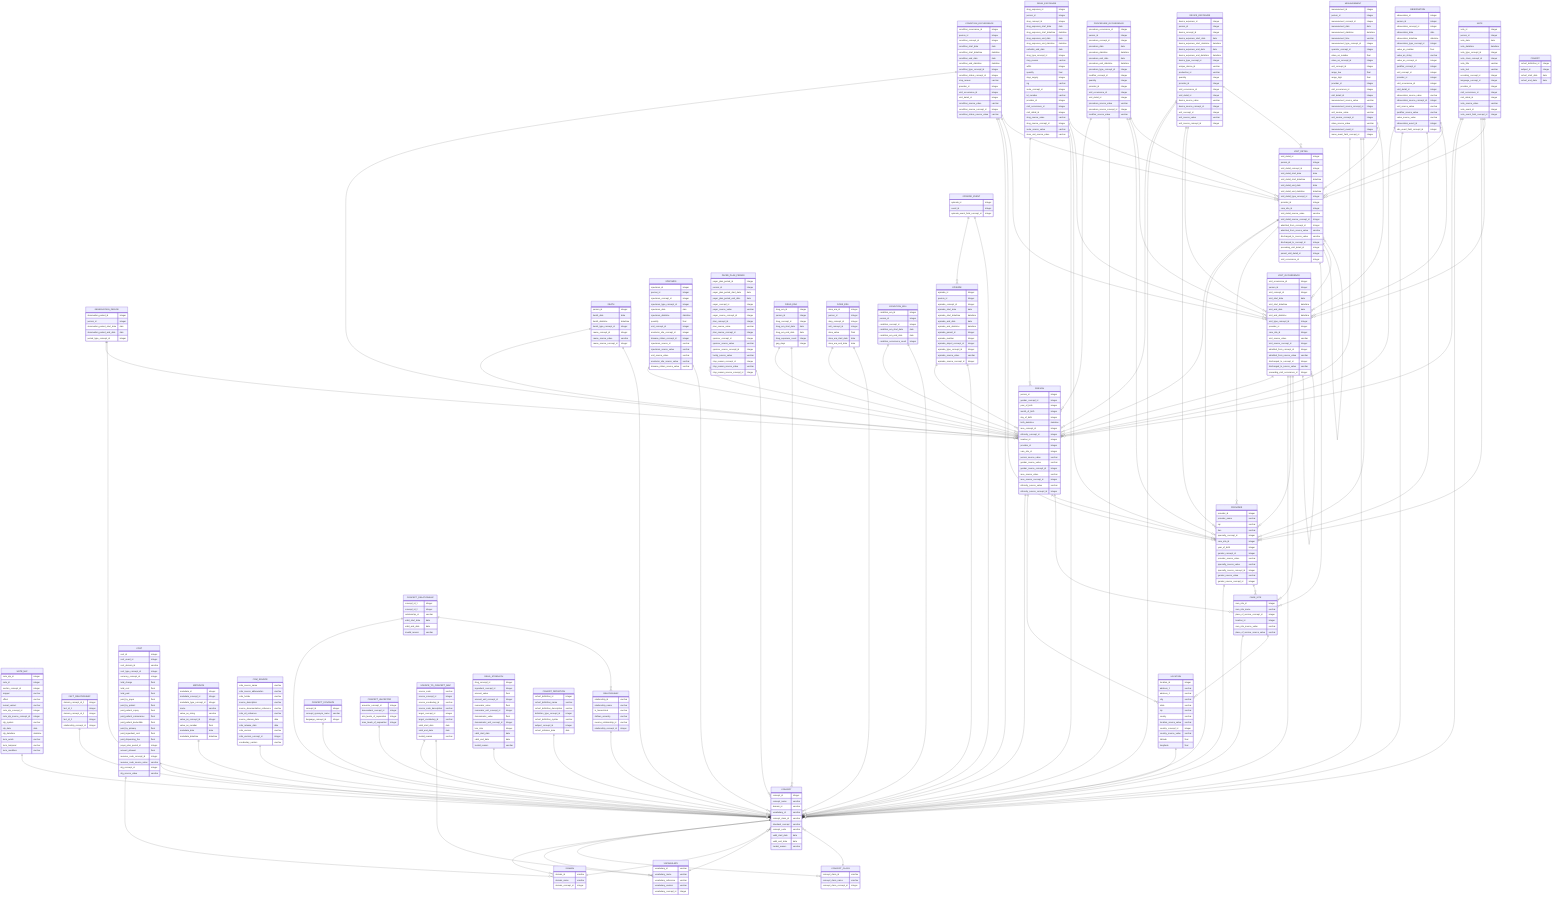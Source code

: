 erDiagram
  PERSON {
    person_id integer
    gender_concept_id integer
    year_of_birth integer
    month_of_birth integer
    day_of_birth integer
    birth_datetime datetime
    race_concept_id integer
    ethnicity_concept_id integer
    location_id integer
    provider_id integer
    care_site_id integer
    person_source_value varchar
    gender_source_value varchar
    gender_source_concept_id integer
    race_source_value varchar
    race_source_concept_id integer
    ethnicity_source_value varchar
    ethnicity_source_concept_id integer
  }
  OBSERVATION_PERIOD {
    observation_period_id integer
    person_id integer
    observation_period_start_date date
    observation_period_end_date date
    period_type_concept_id integer
  }
  VISIT_OCCURRENCE {
    visit_occurrence_id integer
    person_id integer
    visit_concept_id integer
    visit_start_date date
    visit_start_datetime datetime
    visit_end_date date
    visit_end_datetime datetime
    visit_type_concept_id Integer
    provider_id integer
    care_site_id integer
    visit_source_value varchar
    visit_source_concept_id integer
    admitted_from_concept_id integer
    admitted_from_source_value varchar
    discharged_to_concept_id integer
    discharged_to_source_value varchar
    preceding_visit_occurrence_id integer
  }
  VISIT_DETAIL {
    visit_detail_id integer
    person_id integer
    visit_detail_concept_id integer
    visit_detail_start_date date
    visit_detail_start_datetime datetime
    visit_detail_end_date date
    visit_detail_end_datetime datetime
    visit_detail_type_concept_id integer
    provider_id integer
    care_site_id integer
    visit_detail_source_value varchar
    visit_detail_source_concept_id Integer
    admitted_from_concept_id Integer
    admitted_from_source_value varchar
    discharged_to_source_value varchar
    discharged_to_concept_id integer
    preceding_visit_detail_id integer
    parent_visit_detail_id integer
    visit_occurrence_id integer
  }
  CONDITION_OCCURRENCE {
    condition_occurrence_id integer
    person_id integer
    condition_concept_id integer
    condition_start_date date
    condition_start_datetime datetime
    condition_end_date date
    condition_end_datetime datetime
    condition_type_concept_id integer
    condition_status_concept_id integer
    stop_reason varchar
    provider_id integer
    visit_occurrence_id integer
    visit_detail_id integer
    condition_source_value varchar
    condition_source_concept_id integer
    condition_status_source_value varchar
  }
  DRUG_EXPOSURE {
    drug_exposure_id integer
    person_id integer
    drug_concept_id integer
    drug_exposure_start_date date
    drug_exposure_start_datetime datetime
    drug_exposure_end_date date
    drug_exposure_end_datetime datetime
    verbatim_end_date date
    drug_type_concept_id integer
    stop_reason varchar
    refills integer
    quantity float
    days_supply integer
    sig varchar
    route_concept_id integer
    lot_number varchar
    provider_id integer
    visit_occurrence_id integer
    visit_detail_id integer
    drug_source_value varchar
    drug_source_concept_id integer
    route_source_value varchar
    dose_unit_source_value varchar
  }
  PROCEDURE_OCCURRENCE {
    procedure_occurrence_id integer
    person_id integer
    procedure_concept_id integer
    procedure_date date
    procedure_datetime datetime
    procedure_end_date date
    procedure_end_datetime datetime
    procedure_type_concept_id integer
    modifier_concept_id integer
    quantity integer
    provider_id integer
    visit_occurrence_id integer
    visit_detail_id integer
    procedure_source_value varchar
    procedure_source_concept_id integer
    modifier_source_value varchar
  }
  DEVICE_EXPOSURE {
    device_exposure_id integer
    person_id integer
    device_concept_id integer
    device_exposure_start_date date
    device_exposure_start_datetime datetime
    device_exposure_end_date date
    device_exposure_end_datetime datetime
    device_type_concept_id integer
    unique_device_id varchar
    production_id varchar
    quantity integer
    provider_id integer
    visit_occurrence_id integer
    visit_detail_id integer
    device_source_value varchar
    device_source_concept_id integer
    unit_concept_id integer
    unit_source_value varchar
    unit_source_concept_id integer
  }
  MEASUREMENT {
    measurement_id integer
    person_id integer
    measurement_concept_id integer
    measurement_date date
    measurement_datetime datetime
    measurement_time varchar
    measurement_type_concept_id integer
    operator_concept_id integer
    value_as_number float
    value_as_concept_id integer
    unit_concept_id integer
    range_low float
    range_high float
    provider_id integer
    visit_occurrence_id integer
    visit_detail_id integer
    measurement_source_value varchar
    measurement_source_concept_id integer
    unit_source_value varchar
    unit_source_concept_id integer
    value_source_value varchar
    measurement_event_id integer
    meas_event_field_concept_id integer
  }
  OBSERVATION {
    observation_id integer
    person_id integer
    observation_concept_id integer
    observation_date date
    observation_datetime datetime
    observation_type_concept_id integer
    value_as_number float
    value_as_string varchar
    value_as_concept_id Integer
    qualifier_concept_id integer
    unit_concept_id integer
    provider_id integer
    visit_occurrence_id integer
    visit_detail_id integer
    observation_source_value varchar
    observation_source_concept_id integer
    unit_source_value varchar
    qualifier_source_value varchar
    value_source_value varchar
    observation_event_id integer
    obs_event_field_concept_id integer
  }
  DEATH {
    person_id integer
    death_date date
    death_datetime datetime
    death_type_concept_id integer
    cause_concept_id integer
    cause_source_value varchar
    cause_source_concept_id integer
  }
  NOTE {
    note_id integer
    person_id integer
    note_date date
    note_datetime datetime
    note_type_concept_id integer
    note_class_concept_id integer
    note_title varchar
    note_text varchar
    encoding_concept_id integer
    language_concept_id integer
    provider_id integer
    visit_occurrence_id integer
    visit_detail_id integer
    note_source_value varchar
    note_event_id integer
    note_event_field_concept_id integer
  }
  NOTE_NLP {
    note_nlp_id integer
    note_id integer
    section_concept_id integer
    snippet varchar
    offset varchar
    lexical_variant varchar
    note_nlp_concept_id integer
    note_nlp_source_concept_id integer
    nlp_system varchar
    nlp_date date
    nlp_datetime datetime
    term_exists varchar
    term_temporal varchar
    term_modifiers varchar
  }
  SPECIMEN {
    specimen_id integer
    person_id integer
    specimen_concept_id integer
    specimen_type_concept_id integer
    specimen_date date
    specimen_datetime datetime
    quantity float
    unit_concept_id integer
    anatomic_site_concept_id integer
    disease_status_concept_id integer
    specimen_source_id varchar
    specimen_source_value varchar
    unit_source_value varchar
    anatomic_site_source_value varchar
    disease_status_source_value varchar
  }
  FACT_RELATIONSHIP {
    domain_concept_id_1 integer
    fact_id_1 integer
    domain_concept_id_2 integer
    fact_id_2 integer
    relationship_concept_id integer
  }
  LOCATION {
    location_id integer
    address_1 varchar
    address_2 varchar
    city varchar
    state varchar
    zip varchar
    county varchar
    location_source_value varchar
    country_concept_id integer
    country_source_value varchar
    latitude float
    longitude float
  }
  CARE_SITE {
    care_site_id integer
    care_site_name varchar
    place_of_service_concept_id integer
    location_id integer
    care_site_source_value varchar
    place_of_service_source_value varchar
  }
  PROVIDER {
    provider_id integer
    provider_name varchar
    npi varchar
    dea varchar
    specialty_concept_id integer
    care_site_id integer
    year_of_birth integer
    gender_concept_id integer
    provider_source_value varchar
    specialty_source_value varchar
    specialty_source_concept_id integer
    gender_source_value varchar
    gender_source_concept_id integer
  }
  PAYER_PLAN_PERIOD {
    payer_plan_period_id integer
    person_id integer
    payer_plan_period_start_date date
    payer_plan_period_end_date date
    payer_concept_id integer
    payer_source_value varchar
    payer_source_concept_id integer
    plan_concept_id integer
    plan_source_value varchar
    plan_source_concept_id integer
    sponsor_concept_id integer
    sponsor_source_value varchar
    sponsor_source_concept_id integer
    family_source_value varchar
    stop_reason_concept_id integer
    stop_reason_source_value varchar
    stop_reason_source_concept_id integer
  }
  COST {
    cost_id integer
    cost_event_id integer
    cost_domain_id varchar
    cost_type_concept_id integer
    currency_concept_id integer
    total_charge float
    total_cost float
    total_paid float
    paid_by_payer float
    paid_by_patient float
    paid_patient_copay float
    paid_patient_coinsurance float
    paid_patient_deductible float
    paid_by_primary float
    paid_ingredient_cost float
    paid_dispensing_fee float
    payer_plan_period_id integer
    amount_allowed float
    revenue_code_concept_id integer
    revenue_code_source_value varchar
    drg_concept_id integer
    drg_source_value varchar
  }
  DRUG_ERA {
    drug_era_id integer
    person_id integer
    drug_concept_id integer
    drug_era_start_date date
    drug_era_end_date date
    drug_exposure_count integer
    gap_days integer
  }
  DOSE_ERA {
    dose_era_id integer
    person_id integer
    drug_concept_id integer
    unit_concept_id integer
    dose_value float
    dose_era_start_date date
    dose_era_end_date date
  }
  CONDITION_ERA {
    condition_era_id integer
    person_id integer
    condition_concept_id integer
    condition_era_start_date date
    condition_era_end_date date
    condition_occurrence_count integer
  }
  EPISODE {
    episode_id integer
    person_id integer
    episode_concept_id integer
    episode_start_date date
    episode_start_datetime datetime
    episode_end_date date
    episode_end_datetime datetime
    episode_parent_id integer
    episode_number integer
    episode_object_concept_id integer
    episode_type_concept_id integer
    episode_source_value varchar
    episode_source_concept_id integer
  }
  EPISODE_EVENT {
    episode_id integer
    event_id integer
    episode_event_field_concept_id integer
  }
  METADATA {
    metadata_id integer
    metadata_concept_id integer
    metadata_type_concept_id integer
    name varchar
    value_as_string varchar
    value_as_concept_id integer
    value_as_number float
    metadata_date date
    metadata_datetime datetime
  }
  CDM_SOURCE {
    cdm_source_name varchar
    cdm_source_abbreviation varchar
    cdm_holder varchar
    source_description varchar
    source_documentation_reference varchar
    cdm_etl_reference varchar
    source_release_date date
    cdm_release_date date
    cdm_version varchar
    cdm_version_concept_id integer
    vocabulary_version varchar
  }
  CONCEPT {
    concept_id integer
    concept_name varchar
    domain_id varchar
    vocabulary_id varchar
    concept_class_id varchar
    standard_concept varchar
    concept_code varchar
    valid_start_date date
    valid_end_date date
    invalid_reason varchar
  }
  VOCABULARY {
    vocabulary_id varchar
    vocabulary_name varchar
    vocabulary_reference varchar
    vocabulary_version varchar
    vocabulary_concept_id integer
  }
  DOMAIN {
    domain_id varchar
    domain_name varchar
    domain_concept_id integer
  }
  CONCEPT_CLASS {
    concept_class_id varchar
    concept_class_name varchar
    concept_class_concept_id integer
  }
  CONCEPT_RELATIONSHIP {
    concept_id_1 integer
    concept_id_2 integer
    relationship_id varchar
    valid_start_date date
    valid_end_date date
    invalid_reason varchar
  }
  RELATIONSHIP {
    relationship_id varchar
    relationship_name varchar
    is_hierarchical varchar
    defines_ancestry varchar
    reverse_relationship_id varchar
    relationship_concept_id integer
  }
  CONCEPT_SYNONYM {
    concept_id integer
    concept_synonym_name varchar
    language_concept_id integer
  }
  CONCEPT_ANCESTOR {
    ancestor_concept_id integer
    descendant_concept_id integer
    min_levels_of_separation integer
    max_levels_of_separation integer
  }
  SOURCE_TO_CONCEPT_MAP {
    source_code varchar
    source_concept_id integer
    source_vocabulary_id varchar
    source_code_description varchar
    target_concept_id integer
    target_vocabulary_id varchar
    valid_start_date date
    valid_end_date date
    invalid_reason varchar
  }
  DRUG_STRENGTH {
    drug_concept_id integer
    ingredient_concept_id integer
    amount_value float
    amount_unit_concept_id integer
    numerator_value float
    numerator_unit_concept_id integer
    denominator_value float
    denominator_unit_concept_id integer
    box_size integer
    valid_start_date date
    valid_end_date date
    invalid_reason varchar
  }
  COHORT {
    cohort_definition_id integer
    subject_id integer
    cohort_start_date date
    cohort_end_date date
  }
  COHORT_DEFINITION {
    cohort_definition_id integer
    cohort_definition_name varchar
    cohort_definition_description varchar
    definition_type_concept_id integer
    cohort_definition_syntax varchar
    subject_concept_id integer
    cohort_initiation_date date
  }
  PERSON ||--o{ CONCEPT : ""
  PERSON ||--o{ LOCATION : ""
  PERSON ||--o{ PROVIDER : ""
  PERSON ||--o{ CARE_SITE : ""
  OBSERVATION_PERIOD ||--o{ PERSON : ""
  OBSERVATION_PERIOD ||--o{ CONCEPT : ""
  VISIT_OCCURRENCE ||--o{ PERSON : ""
  VISIT_OCCURRENCE ||--o{ CONCEPT : ""
  VISIT_OCCURRENCE ||--o{ PROVIDER : ""
  VISIT_OCCURRENCE ||--o{ CARE_SITE : ""
  VISIT_OCCURRENCE ||--o{ VISIT_OCCURRENCE : ""
  VISIT_DETAIL ||--o{ PERSON : ""
  VISIT_DETAIL ||--o{ CONCEPT : ""
  VISIT_DETAIL ||--o{ PROVIDER : ""
  VISIT_DETAIL ||--o{ CARE_SITE : ""
  VISIT_DETAIL ||--o{ VISIT_DETAIL : ""
  VISIT_DETAIL ||--o{ VISIT_OCCURRENCE : ""
  CONDITION_OCCURRENCE ||--o{ PERSON : ""
  CONDITION_OCCURRENCE ||--o{ CONCEPT : ""
  CONDITION_OCCURRENCE ||--o{ PROVIDER : ""
  CONDITION_OCCURRENCE ||--o{ VISIT_OCCURRENCE : ""
  CONDITION_OCCURRENCE ||--o{ VISIT_DETAIL : ""
  DRUG_EXPOSURE ||--o{ PERSON : ""
  DRUG_EXPOSURE ||--o{ CONCEPT : ""
  DRUG_EXPOSURE ||--o{ PROVIDER : ""
  DRUG_EXPOSURE ||--o{ VISIT_OCCURRENCE : ""
  DRUG_EXPOSURE ||--o{ VISIT_DETAIL : ""
  PROCEDURE_OCCURRENCE ||--o{ PERSON : ""
  PROCEDURE_OCCURRENCE ||--o{ CONCEPT : ""
  PROCEDURE_OCCURRENCE ||--o{ PROVIDER : ""
  PROCEDURE_OCCURRENCE ||--o{ VISIT_OCCURRENCE : ""
  PROCEDURE_OCCURRENCE ||--o{ VISIT_DETAIL : ""
  DEVICE_EXPOSURE ||--o{ PERSON : ""
  DEVICE_EXPOSURE ||--o{ CONCEPT : ""
  DEVICE_EXPOSURE ||--o{ PROVIDER : ""
  DEVICE_EXPOSURE ||--o{ VISIT_OCCURRENCE : ""
  DEVICE_EXPOSURE ||--o{ VISIT_DETAIL : ""
  MEASUREMENT ||--o{ PERSON : ""
  MEASUREMENT ||--o{ CONCEPT : ""
  MEASUREMENT ||--o{ PROVIDER : ""
  MEASUREMENT ||--o{ VISIT_OCCURRENCE : ""
  MEASUREMENT ||--o{ VISIT_DETAIL : ""
  OBSERVATION ||--o{ PERSON : ""
  OBSERVATION ||--o{ CONCEPT : ""
  OBSERVATION ||--o{ PROVIDER : ""
  OBSERVATION ||--o{ VISIT_OCCURRENCE : ""
  OBSERVATION ||--o{ VISIT_DETAIL : ""
  DEATH ||--o{ PERSON : ""
  DEATH ||--o{ CONCEPT : ""
  NOTE ||--o{ PERSON : ""
  NOTE ||--o{ CONCEPT : ""
  NOTE ||--o{ PROVIDER : ""
  NOTE ||--o{ VISIT_OCCURRENCE : ""
  NOTE ||--o{ VISIT_DETAIL : ""
  NOTE_NLP ||--o{ CONCEPT : ""
  SPECIMEN ||--o{ PERSON : ""
  SPECIMEN ||--o{ CONCEPT : ""
  FACT_RELATIONSHIP ||--o{ CONCEPT : ""
  LOCATION ||--o{ CONCEPT : ""
  CARE_SITE ||--o{ CONCEPT : ""
  CARE_SITE ||--o{ LOCATION : ""
  PROVIDER ||--o{ CONCEPT : ""
  PROVIDER ||--o{ CARE_SITE : ""
  PAYER_PLAN_PERIOD ||--o{ PERSON : ""
  PAYER_PLAN_PERIOD ||--o{ CONCEPT : ""
  COST ||--o{ DOMAIN : ""
  COST ||--o{ CONCEPT : ""
  DRUG_ERA ||--o{ PERSON : ""
  DRUG_ERA ||--o{ CONCEPT : ""
  DOSE_ERA ||--o{ PERSON : ""
  DOSE_ERA ||--o{ CONCEPT : ""
  CONDITION_ERA ||--o{ PERSON : ""
  CONDITION_ERA ||--o{ CONCEPT : ""
  EPISODE ||--o{ PERSON : ""
  EPISODE ||--o{ CONCEPT : ""
  EPISODE_EVENT ||--o{ EPISODE : ""
  EPISODE_EVENT ||--o{ CONCEPT : ""
  METADATA ||--o{ CONCEPT : ""
  CDM_SOURCE ||--o{ CONCEPT : ""
  CONCEPT ||--o{ DOMAIN : ""
  CONCEPT ||--o{ VOCABULARY : ""
  CONCEPT ||--o{ CONCEPT_CLASS : ""
  VOCABULARY ||--o{ CONCEPT : ""
  DOMAIN ||--o{ CONCEPT : ""
  CONCEPT_CLASS ||--o{ CONCEPT : ""
  CONCEPT_RELATIONSHIP ||--o{ CONCEPT : ""
  CONCEPT_RELATIONSHIP ||--o{ RELATIONSHIP : ""
  RELATIONSHIP ||--o{ CONCEPT : ""
  CONCEPT_SYNONYM ||--o{ CONCEPT : ""
  CONCEPT_ANCESTOR ||--o{ CONCEPT : ""
  SOURCE_TO_CONCEPT_MAP ||--o{ CONCEPT : ""
  SOURCE_TO_CONCEPT_MAP ||--o{ VOCABULARY : ""
  DRUG_STRENGTH ||--o{ CONCEPT : ""
  COHORT_DEFINITION ||--o{ CONCEPT : ""